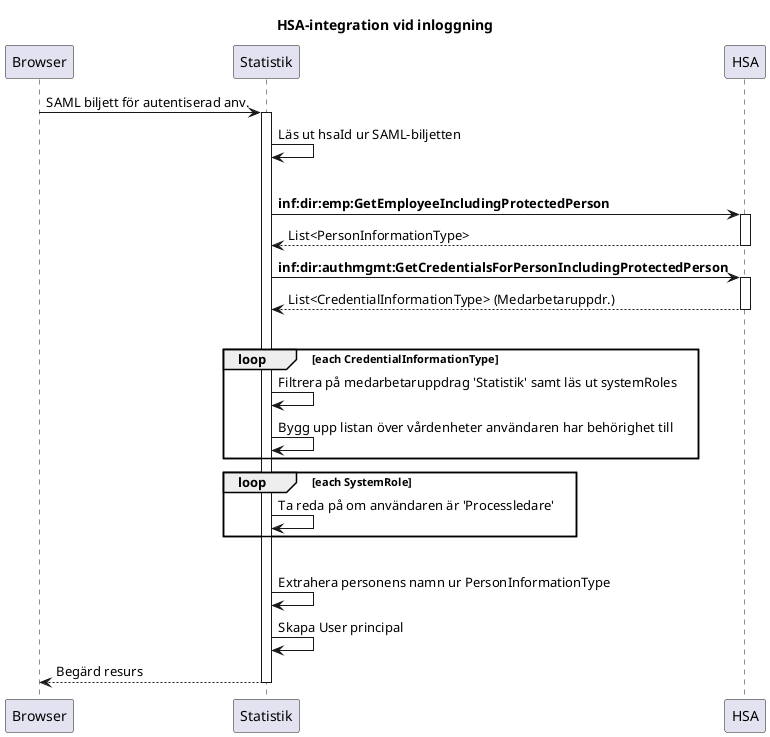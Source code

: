 @startuml
title HSA-integration vid inloggning
Browser -> Statistik: SAML biljett för autentiserad anv.
activate Statistik
Statistik -> Statistik: Läs ut hsaId ur SAML-biljetten

|||
Statistik -> HSA: **inf:dir:emp:GetEmployeeIncludingProtectedPerson**
activate HSA
HSA --> Statistik: List<PersonInformationType>
deactivate HSA
Statistik -> HSA: **inf:dir:authmgmt:GetCredentialsForPersonIncludingProtectedPerson**
activate HSA
HSA --> Statistik: List<CredentialInformationType> (Medarbetaruppdr.)
deactivate HSA
|||

loop each CredentialInformationType
Statistik -> Statistik: Filtrera på medarbetaruppdrag 'Statistik' samt läs ut systemRoles
Statistik -> Statistik: Bygg upp listan över vårdenheter användaren har behörighet till
end
loop each SystemRole
Statistik -> Statistik: Ta reda på om användaren är 'Processledare'
end
|||

Statistik -> Statistik: Extrahera personens namn ur PersonInformationType


Statistik -> Statistik: Skapa User principal

Statistik --> Browser: Begärd resurs
deactivate Statistik
@enduml